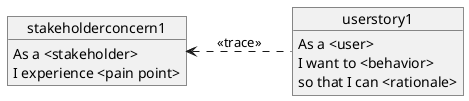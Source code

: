 @startuml
left to right direction

!$stakeholder = "<stakeholder>"
!$painpoint = "<pain point>"

!$actor = "<user>"
!$behavior = "<behavior>"
!$rationale = "<rationale>"

object stakeholderconcern1 {
    As a $stakeholder
    I experience $painpoint
}

object userstory1 {
    As a $actor
    I want to $behavior
    so that I can $rationale
}

stakeholderconcern1 <.. userstory1 : <<trace>>
@enduml
